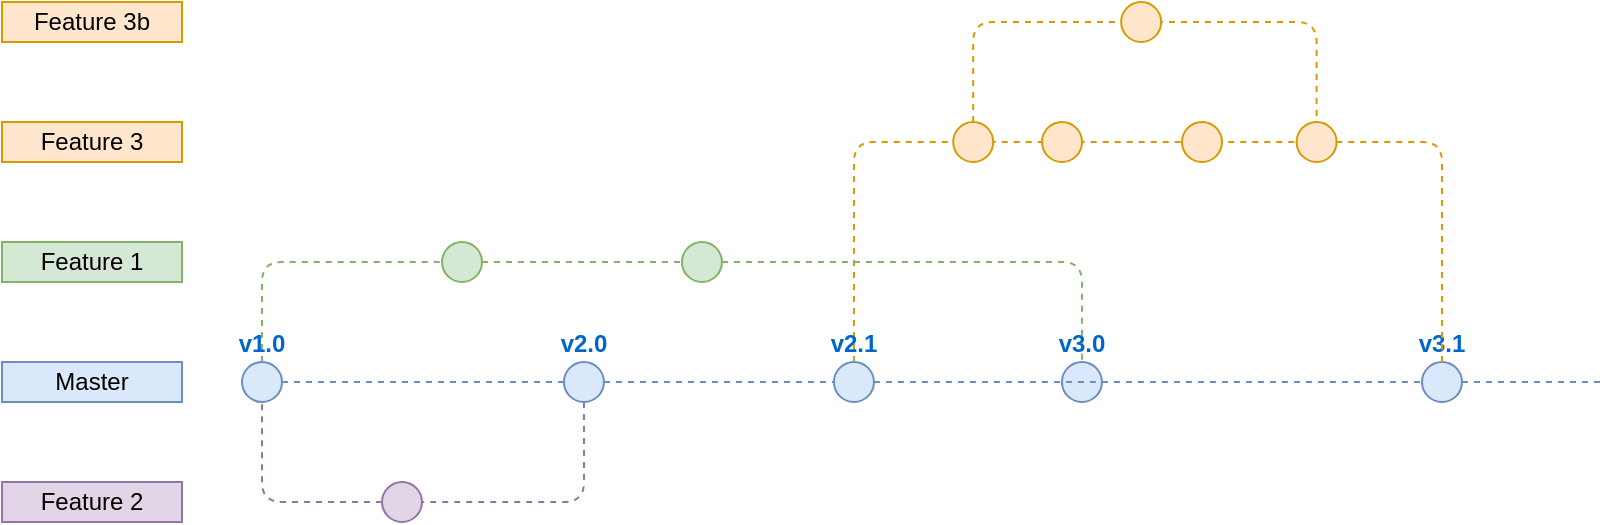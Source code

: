 <mxfile version="16.2.7" type="device"><diagram id="yPxyJZ8AM_hMuL3Unpa9" name="gitflow"><mxGraphModel dx="1831" dy="435" grid="1" gridSize="10" guides="1" tooltips="1" connect="1" arrows="1" fold="1" page="1" pageScale="1" pageWidth="850" pageHeight="1100" math="0" shadow="0"><root><mxCell id="0"/><mxCell id="1" parent="0"/><mxCell id="buqpvOdcNc9D9I7_5LZY-297" value="" style="edgeStyle=orthogonalEdgeStyle;rounded=1;orthogonalLoop=1;jettySize=auto;html=1;dashed=1;endArrow=none;endFill=0;fontSize=10;fontColor=#FFB570;fillColor=#ffe6cc;strokeColor=#d79b00;exitX=0.5;exitY=0;exitDx=0;exitDy=0;entryX=0;entryY=0.5;entryDx=0;entryDy=0;" edge="1" parent="1" source="12" target="buqpvOdcNc9D9I7_5LZY-289"><mxGeometry relative="1" as="geometry"><Array as="points"/><mxPoint x="375.97" y="630" as="sourcePoint"/><mxPoint x="544.66" y="470" as="targetPoint"/></mxGeometry></mxCell><mxCell id="buqpvOdcNc9D9I7_5LZY-283" style="edgeStyle=orthogonalEdgeStyle;rounded=1;orthogonalLoop=1;jettySize=auto;html=1;dashed=1;endArrow=none;endFill=0;fontSize=10;fontColor=#FFB570;fillColor=#ffe6cc;strokeColor=#d79b00;exitX=0.5;exitY=0;exitDx=0;exitDy=0;startArrow=none;" edge="1" parent="1" source="buqpvOdcNc9D9I7_5LZY-305" target="buqpvOdcNc9D9I7_5LZY-289"><mxGeometry relative="1" as="geometry"><Array as="points"><mxPoint x="550" y="500"/></Array><mxPoint x="590" y="530" as="sourcePoint"/><mxPoint x="349.97" y="480" as="targetPoint"/></mxGeometry></mxCell><mxCell id="3" value="" style="endArrow=none;dashed=1;html=1;fillColor=#dae8fc;strokeColor=#6c8ebf;startArrow=none;" parent="1" source="buqpvOdcNc9D9I7_5LZY-286" edge="1"><mxGeometry width="50" height="50" relative="1" as="geometry"><mxPoint x="80" y="620" as="sourcePoint"/><mxPoint x="750" y="620" as="targetPoint"/></mxGeometry></mxCell><mxCell id="22" style="edgeStyle=orthogonalEdgeStyle;rounded=1;orthogonalLoop=1;jettySize=auto;html=1;dashed=1;endArrow=none;endFill=0;fillColor=#d5e8d4;strokeColor=#82b366;" parent="1" source="4" target="21" edge="1"><mxGeometry relative="1" as="geometry"><Array as="points"><mxPoint x="80" y="560"/></Array></mxGeometry></mxCell><mxCell id="4" value="v1.0" style="ellipse;whiteSpace=wrap;html=1;aspect=fixed;fillColor=#dae8fc;strokeColor=#6c8ebf;fontStyle=1;labelPosition=center;verticalLabelPosition=top;align=center;verticalAlign=bottom;fontColor=#0066CC;" parent="1" vertex="1"><mxGeometry x="70" y="610" width="20" height="20" as="geometry"/></mxCell><mxCell id="13" value="" style="endArrow=none;dashed=1;html=1;fillColor=#dae8fc;strokeColor=#6c8ebf;" parent="1" source="6" target="12" edge="1"><mxGeometry width="50" height="50" relative="1" as="geometry"><mxPoint x="90" y="620" as="sourcePoint"/><mxPoint x="740" y="620" as="targetPoint"/></mxGeometry></mxCell><mxCell id="21" value="" style="ellipse;whiteSpace=wrap;html=1;aspect=fixed;fillColor=#d5e8d4;strokeColor=#82b366;" parent="1" vertex="1"><mxGeometry x="170" y="550" width="20" height="20" as="geometry"/></mxCell><mxCell id="24" value="Feature 1" style="text;html=1;strokeColor=#82b366;fillColor=#d5e8d4;align=center;verticalAlign=middle;whiteSpace=wrap;rounded=0;" parent="1" vertex="1"><mxGeometry x="-50" y="550" width="90" height="20" as="geometry"/></mxCell><mxCell id="25" value="" style="ellipse;whiteSpace=wrap;html=1;aspect=fixed;fillColor=#d5e8d4;strokeColor=#82b366;" parent="1" vertex="1"><mxGeometry x="289.97" y="550" width="20" height="20" as="geometry"/></mxCell><mxCell id="26" style="edgeStyle=orthogonalEdgeStyle;rounded=1;orthogonalLoop=1;jettySize=auto;html=1;dashed=1;endArrow=none;endFill=0;fillColor=#d5e8d4;strokeColor=#82b366;" parent="1" source="21" target="25" edge="1"><mxGeometry relative="1" as="geometry"><mxPoint x="720" y="750" as="targetPoint"/><mxPoint x="150" y="750" as="sourcePoint"/></mxGeometry></mxCell><mxCell id="28" style="edgeStyle=orthogonalEdgeStyle;rounded=1;orthogonalLoop=1;jettySize=auto;html=1;dashed=1;endArrow=none;endFill=0;fillColor=#d5e8d4;strokeColor=#82b366;" parent="1" source="25" target="buqpvOdcNc9D9I7_5LZY-282" edge="1"><mxGeometry relative="1" as="geometry"><mxPoint x="720" y="750" as="targetPoint"/><mxPoint x="280" y="750" as="sourcePoint"/></mxGeometry></mxCell><mxCell id="6" value="v2.0" style="ellipse;whiteSpace=wrap;html=1;aspect=fixed;fillColor=#dae8fc;strokeColor=#6c8ebf;fontStyle=1;labelPosition=center;verticalLabelPosition=top;align=center;verticalAlign=bottom;fontColor=#0066CC;" parent="1" vertex="1"><mxGeometry x="230.97" y="610" width="20" height="20" as="geometry"/></mxCell><mxCell id="35" value="" style="endArrow=none;dashed=1;html=1;fillColor=#dae8fc;strokeColor=#6c8ebf;" parent="1" source="4" target="6" edge="1"><mxGeometry width="50" height="50" relative="1" as="geometry"><mxPoint x="90.0" y="620" as="sourcePoint"/><mxPoint x="730" y="620" as="targetPoint"/><Array as="points"/></mxGeometry></mxCell><mxCell id="42" value="Feature 3" style="text;html=1;strokeColor=#d79b00;fillColor=#ffe6cc;align=center;verticalAlign=middle;whiteSpace=wrap;rounded=0;fontSize=12;" parent="1" vertex="1"><mxGeometry x="-50" y="490" width="90" height="20" as="geometry"/></mxCell><mxCell id="74" style="edgeStyle=orthogonalEdgeStyle;rounded=1;orthogonalLoop=1;jettySize=auto;html=1;dashed=1;endArrow=none;endFill=0;fontSize=10;fontColor=#FFB570;fillColor=#e1d5e7;strokeColor=#9673a6;entryX=0.5;entryY=1;entryDx=0;entryDy=0;" parent="1" source="51" target="4" edge="1"><mxGeometry relative="1" as="geometry"/></mxCell><mxCell id="85" value="Feature 2" style="text;html=1;strokeColor=#9673a6;fillColor=#e1d5e7;align=center;verticalAlign=middle;whiteSpace=wrap;rounded=0;" parent="1" vertex="1"><mxGeometry x="-50" y="670" width="90" height="20" as="geometry"/></mxCell><mxCell id="51" value="" style="ellipse;whiteSpace=wrap;html=1;aspect=fixed;fontSize=10;fillColor=#e1d5e7;strokeColor=#9673a6;" parent="1" vertex="1"><mxGeometry x="140" y="670" width="20" height="20" as="geometry"/></mxCell><mxCell id="12" value="v2.1" style="ellipse;whiteSpace=wrap;html=1;aspect=fixed;fillColor=#dae8fc;strokeColor=#6c8ebf;fontStyle=1;labelPosition=center;verticalLabelPosition=top;align=center;verticalAlign=bottom;fontColor=#0066CC;" parent="1" vertex="1"><mxGeometry x="365.97" y="610" width="20" height="20" as="geometry"/></mxCell><mxCell id="buqpvOdcNc9D9I7_5LZY-277" style="edgeStyle=orthogonalEdgeStyle;rounded=1;orthogonalLoop=1;jettySize=auto;html=1;dashed=1;endArrow=none;endFill=0;fontSize=10;fontColor=#FFB570;fillColor=#e1d5e7;strokeColor=#9673a6;entryX=1;entryY=0.5;entryDx=0;entryDy=0;exitX=0.5;exitY=1;exitDx=0;exitDy=0;" edge="1" parent="1" source="6" target="51"><mxGeometry relative="1" as="geometry"><mxPoint x="150" y="740" as="sourcePoint"/><mxPoint x="90" y="660" as="targetPoint"/></mxGeometry></mxCell><mxCell id="buqpvOdcNc9D9I7_5LZY-282" value="v3.0" style="ellipse;whiteSpace=wrap;html=1;aspect=fixed;fillColor=#dae8fc;strokeColor=#6c8ebf;fontStyle=1;labelPosition=center;verticalLabelPosition=top;align=center;verticalAlign=bottom;fontColor=#0066CC;" vertex="1" parent="1"><mxGeometry x="479.97" y="610" width="20" height="20" as="geometry"/></mxCell><mxCell id="buqpvOdcNc9D9I7_5LZY-285" value="Master" style="text;html=1;strokeColor=#6c8ebf;fillColor=#dae8fc;align=center;verticalAlign=middle;whiteSpace=wrap;rounded=0;" vertex="1" parent="1"><mxGeometry x="-50" y="610" width="90" height="20" as="geometry"/></mxCell><mxCell id="buqpvOdcNc9D9I7_5LZY-286" value="v3.1" style="ellipse;whiteSpace=wrap;html=1;aspect=fixed;fillColor=#dae8fc;strokeColor=#6c8ebf;fontStyle=1;labelPosition=center;verticalLabelPosition=top;align=center;verticalAlign=bottom;fontColor=#0066CC;" vertex="1" parent="1"><mxGeometry x="660" y="610" width="20" height="20" as="geometry"/></mxCell><mxCell id="buqpvOdcNc9D9I7_5LZY-287" value="" style="endArrow=none;dashed=1;html=1;fillColor=#dae8fc;strokeColor=#6c8ebf;" edge="1" parent="1" source="12" target="buqpvOdcNc9D9I7_5LZY-286"><mxGeometry width="50" height="50" relative="1" as="geometry"><mxPoint x="385.97" y="620" as="sourcePoint"/><mxPoint x="860" y="620" as="targetPoint"/></mxGeometry></mxCell><mxCell id="buqpvOdcNc9D9I7_5LZY-290" value="" style="ellipse;whiteSpace=wrap;html=1;aspect=fixed;fontSize=10;fillColor=#ffe6cc;strokeColor=#d79b00;" vertex="1" parent="1"><mxGeometry x="425.6" y="490" width="20" height="20" as="geometry"/></mxCell><mxCell id="buqpvOdcNc9D9I7_5LZY-289" value="" style="ellipse;whiteSpace=wrap;html=1;aspect=fixed;fontSize=10;fillColor=#ffe6cc;strokeColor=#d79b00;" vertex="1" parent="1"><mxGeometry x="470.0" y="490" width="20" height="20" as="geometry"/></mxCell><mxCell id="buqpvOdcNc9D9I7_5LZY-302" value="Feature 3b" style="text;html=1;strokeColor=#d79b00;fillColor=#ffe6cc;align=center;verticalAlign=middle;whiteSpace=wrap;rounded=0;fontSize=12;" vertex="1" parent="1"><mxGeometry x="-50" y="430" width="90" height="20" as="geometry"/></mxCell><mxCell id="buqpvOdcNc9D9I7_5LZY-303" value="" style="edgeStyle=orthogonalEdgeStyle;rounded=1;orthogonalLoop=1;jettySize=auto;html=1;dashed=1;endArrow=none;endFill=0;fontSize=10;fontColor=#FFB570;fillColor=#ffe6cc;strokeColor=#d79b00;exitX=0.5;exitY=0;exitDx=0;exitDy=0;entryX=0.5;entryY=0;entryDx=0;entryDy=0;" edge="1" parent="1" source="buqpvOdcNc9D9I7_5LZY-290" target="buqpvOdcNc9D9I7_5LZY-279"><mxGeometry relative="1" as="geometry"><Array as="points"><mxPoint x="436" y="440"/><mxPoint x="607" y="440"/></Array><mxPoint x="545.48" y="440" as="sourcePoint"/><mxPoint x="669.08" y="310" as="targetPoint"/></mxGeometry></mxCell><mxCell id="buqpvOdcNc9D9I7_5LZY-304" value="" style="ellipse;whiteSpace=wrap;html=1;aspect=fixed;fontSize=10;fillColor=#ffe6cc;strokeColor=#d79b00;" vertex="1" parent="1"><mxGeometry x="509.57" y="430" width="20" height="20" as="geometry"/></mxCell><mxCell id="buqpvOdcNc9D9I7_5LZY-305" value="" style="ellipse;whiteSpace=wrap;html=1;aspect=fixed;fontSize=10;fillColor=#ffe6cc;strokeColor=#d79b00;" vertex="1" parent="1"><mxGeometry x="540" y="490" width="20" height="20" as="geometry"/></mxCell><mxCell id="buqpvOdcNc9D9I7_5LZY-306" value="" style="edgeStyle=orthogonalEdgeStyle;rounded=1;orthogonalLoop=1;jettySize=auto;html=1;dashed=1;endArrow=none;endFill=0;fontSize=10;fontColor=#FFB570;fillColor=#ffe6cc;strokeColor=#d79b00;exitX=0.5;exitY=0;exitDx=0;exitDy=0;" edge="1" parent="1" source="buqpvOdcNc9D9I7_5LZY-286" target="buqpvOdcNc9D9I7_5LZY-305"><mxGeometry relative="1" as="geometry"><Array as="points"><mxPoint x="670" y="500"/></Array><mxPoint x="670" y="630" as="sourcePoint"/><mxPoint x="519.57" y="500" as="targetPoint"/></mxGeometry></mxCell><mxCell id="buqpvOdcNc9D9I7_5LZY-279" value="" style="ellipse;whiteSpace=wrap;html=1;aspect=fixed;fontSize=10;fillColor=#ffe6cc;strokeColor=#d79b00;" vertex="1" parent="1"><mxGeometry x="597.29" y="490" width="20" height="20" as="geometry"/></mxCell></root></mxGraphModel></diagram></mxfile>